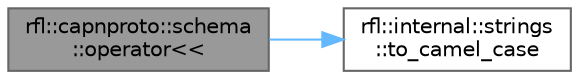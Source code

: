 digraph "rfl::capnproto::schema::operator&lt;&lt;"
{
 // LATEX_PDF_SIZE
  bgcolor="transparent";
  edge [fontname=Helvetica,fontsize=10,labelfontname=Helvetica,labelfontsize=10];
  node [fontname=Helvetica,fontsize=10,shape=box,height=0.2,width=0.4];
  rankdir="LR";
  Node1 [id="Node000001",label="rfl::capnproto::schema\l::operator\<\<",height=0.2,width=0.4,color="gray40", fillcolor="grey60", style="filled", fontcolor="black",tooltip=" "];
  Node1 -> Node2 [id="edge1_Node000001_Node000002",color="steelblue1",style="solid",tooltip=" "];
  Node2 [id="Node000002",label="rfl::internal::strings\l::to_camel_case",height=0.2,width=0.4,color="grey40", fillcolor="white", style="filled",URL="$namespacerfl_1_1internal_1_1strings.html#a6d60470767f862689b22996eff4e40ad",tooltip="Transforms the string to camel case."];
}
